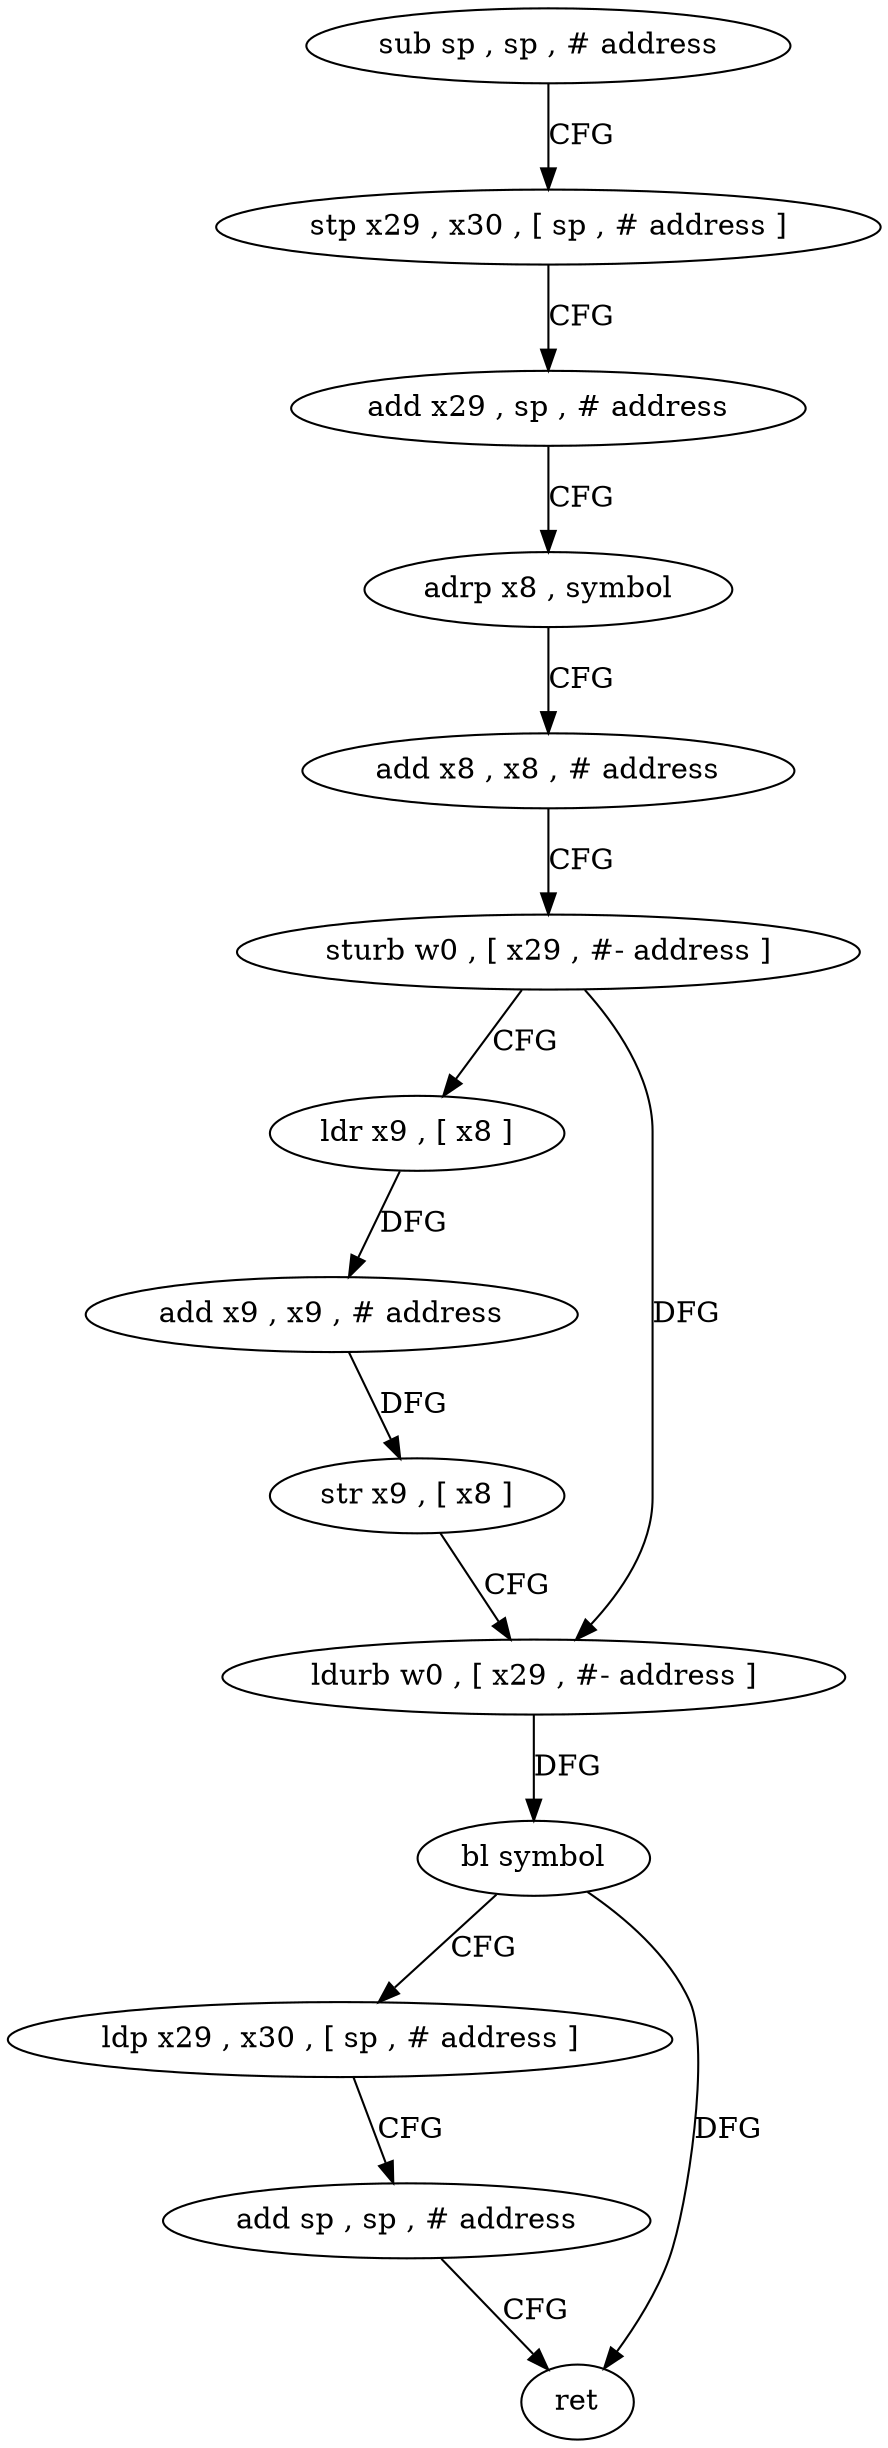 digraph "func" {
"4221096" [label = "sub sp , sp , # address" ]
"4221100" [label = "stp x29 , x30 , [ sp , # address ]" ]
"4221104" [label = "add x29 , sp , # address" ]
"4221108" [label = "adrp x8 , symbol" ]
"4221112" [label = "add x8 , x8 , # address" ]
"4221116" [label = "sturb w0 , [ x29 , #- address ]" ]
"4221120" [label = "ldr x9 , [ x8 ]" ]
"4221124" [label = "add x9 , x9 , # address" ]
"4221128" [label = "str x9 , [ x8 ]" ]
"4221132" [label = "ldurb w0 , [ x29 , #- address ]" ]
"4221136" [label = "bl symbol" ]
"4221140" [label = "ldp x29 , x30 , [ sp , # address ]" ]
"4221144" [label = "add sp , sp , # address" ]
"4221148" [label = "ret" ]
"4221096" -> "4221100" [ label = "CFG" ]
"4221100" -> "4221104" [ label = "CFG" ]
"4221104" -> "4221108" [ label = "CFG" ]
"4221108" -> "4221112" [ label = "CFG" ]
"4221112" -> "4221116" [ label = "CFG" ]
"4221116" -> "4221120" [ label = "CFG" ]
"4221116" -> "4221132" [ label = "DFG" ]
"4221120" -> "4221124" [ label = "DFG" ]
"4221124" -> "4221128" [ label = "DFG" ]
"4221128" -> "4221132" [ label = "CFG" ]
"4221132" -> "4221136" [ label = "DFG" ]
"4221136" -> "4221140" [ label = "CFG" ]
"4221136" -> "4221148" [ label = "DFG" ]
"4221140" -> "4221144" [ label = "CFG" ]
"4221144" -> "4221148" [ label = "CFG" ]
}

